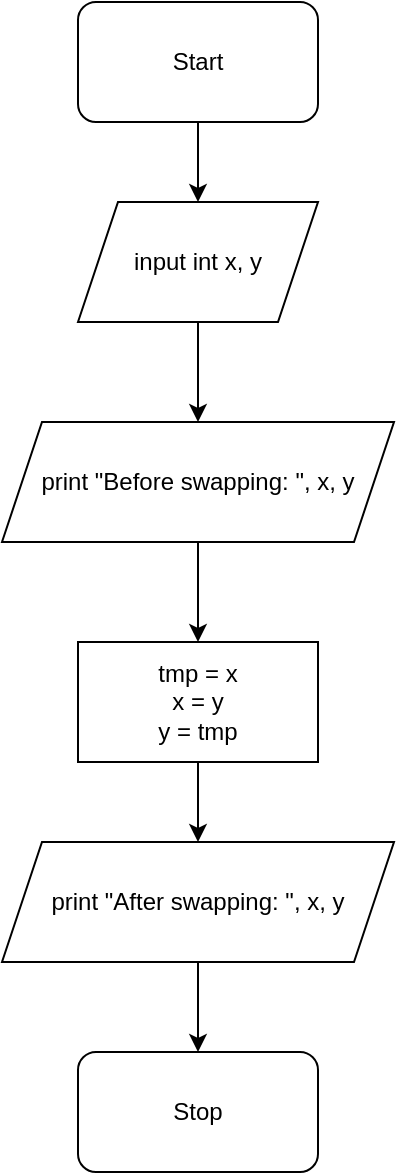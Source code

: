 <mxfile version="16.1.2" type="device"><diagram id="xwNpmFplkl0P7HlZ0HMo" name="Page-1"><mxGraphModel dx="1422" dy="857" grid="1" gridSize="10" guides="1" tooltips="1" connect="1" arrows="1" fold="1" page="1" pageScale="1" pageWidth="827" pageHeight="1169" math="0" shadow="0"><root><mxCell id="0"/><mxCell id="1" parent="0"/><mxCell id="p11sGMkI7UPd3S1Nl6AH-1" value="Start" style="rounded=1;whiteSpace=wrap;html=1;" vertex="1" parent="1"><mxGeometry x="354" y="60" width="120" height="60" as="geometry"/></mxCell><mxCell id="p11sGMkI7UPd3S1Nl6AH-2" value="input int x, y" style="shape=parallelogram;perimeter=parallelogramPerimeter;whiteSpace=wrap;html=1;fixedSize=1;" vertex="1" parent="1"><mxGeometry x="354" y="160" width="120" height="60" as="geometry"/></mxCell><mxCell id="p11sGMkI7UPd3S1Nl6AH-3" value="print &quot;Before swapping: &quot;, x, y" style="shape=parallelogram;perimeter=parallelogramPerimeter;whiteSpace=wrap;html=1;fixedSize=1;" vertex="1" parent="1"><mxGeometry x="316" y="270" width="196" height="60" as="geometry"/></mxCell><mxCell id="p11sGMkI7UPd3S1Nl6AH-4" value="tmp = x&lt;br&gt;x = y&lt;br&gt;y = tmp" style="rounded=0;whiteSpace=wrap;html=1;" vertex="1" parent="1"><mxGeometry x="354" y="380" width="120" height="60" as="geometry"/></mxCell><mxCell id="p11sGMkI7UPd3S1Nl6AH-5" value="print &quot;After swapping: &quot;, x, y" style="shape=parallelogram;perimeter=parallelogramPerimeter;whiteSpace=wrap;html=1;fixedSize=1;" vertex="1" parent="1"><mxGeometry x="316" y="480" width="196" height="60" as="geometry"/></mxCell><mxCell id="p11sGMkI7UPd3S1Nl6AH-6" value="Stop" style="rounded=1;whiteSpace=wrap;html=1;" vertex="1" parent="1"><mxGeometry x="354" y="585" width="120" height="60" as="geometry"/></mxCell><mxCell id="p11sGMkI7UPd3S1Nl6AH-7" value="" style="endArrow=classic;html=1;rounded=0;" edge="1" parent="1" source="p11sGMkI7UPd3S1Nl6AH-1" target="p11sGMkI7UPd3S1Nl6AH-2"><mxGeometry width="50" height="50" relative="1" as="geometry"><mxPoint x="360" y="350" as="sourcePoint"/><mxPoint x="410" y="300" as="targetPoint"/></mxGeometry></mxCell><mxCell id="p11sGMkI7UPd3S1Nl6AH-8" value="" style="endArrow=classic;html=1;rounded=0;" edge="1" parent="1" source="p11sGMkI7UPd3S1Nl6AH-2" target="p11sGMkI7UPd3S1Nl6AH-3"><mxGeometry width="50" height="50" relative="1" as="geometry"><mxPoint x="360" y="350" as="sourcePoint"/><mxPoint x="410" y="300" as="targetPoint"/></mxGeometry></mxCell><mxCell id="p11sGMkI7UPd3S1Nl6AH-9" value="" style="endArrow=classic;html=1;rounded=0;" edge="1" parent="1" source="p11sGMkI7UPd3S1Nl6AH-3" target="p11sGMkI7UPd3S1Nl6AH-4"><mxGeometry width="50" height="50" relative="1" as="geometry"><mxPoint x="360" y="350" as="sourcePoint"/><mxPoint x="410" y="300" as="targetPoint"/></mxGeometry></mxCell><mxCell id="p11sGMkI7UPd3S1Nl6AH-10" value="" style="endArrow=classic;html=1;rounded=0;" edge="1" parent="1" source="p11sGMkI7UPd3S1Nl6AH-4" target="p11sGMkI7UPd3S1Nl6AH-5"><mxGeometry width="50" height="50" relative="1" as="geometry"><mxPoint x="360" y="350" as="sourcePoint"/><mxPoint x="410" y="300" as="targetPoint"/></mxGeometry></mxCell><mxCell id="p11sGMkI7UPd3S1Nl6AH-11" value="" style="endArrow=classic;html=1;rounded=0;" edge="1" parent="1" source="p11sGMkI7UPd3S1Nl6AH-5" target="p11sGMkI7UPd3S1Nl6AH-6"><mxGeometry width="50" height="50" relative="1" as="geometry"><mxPoint x="360" y="350" as="sourcePoint"/><mxPoint x="410" y="300" as="targetPoint"/></mxGeometry></mxCell></root></mxGraphModel></diagram></mxfile>